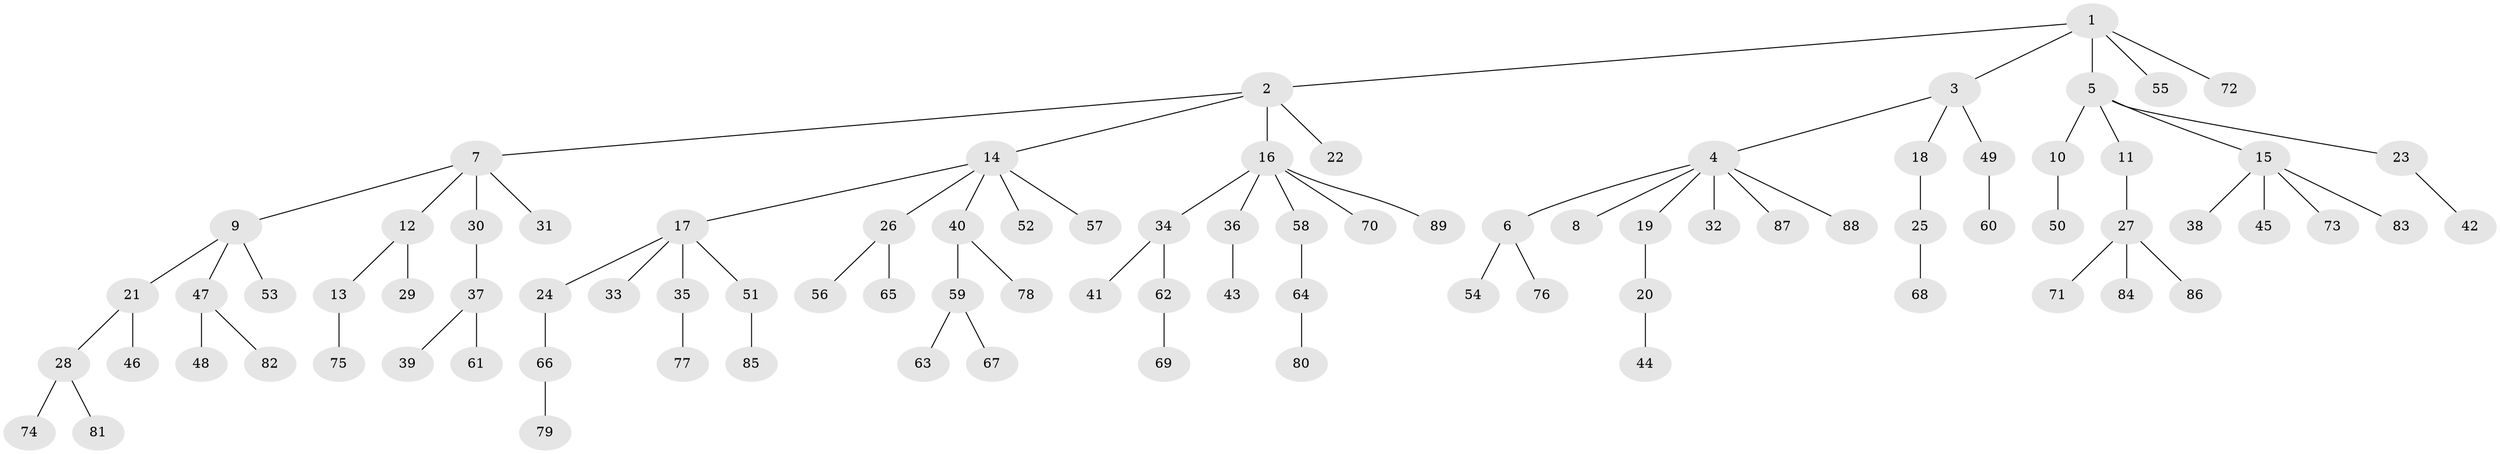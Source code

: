 // coarse degree distribution, {4: 0.08888888888888889, 2: 0.17777777777777778, 5: 0.044444444444444446, 1: 0.5555555555555556, 3: 0.1111111111111111, 6: 0.022222222222222223}
// Generated by graph-tools (version 1.1) at 2025/37/03/04/25 23:37:19]
// undirected, 89 vertices, 88 edges
graph export_dot {
  node [color=gray90,style=filled];
  1;
  2;
  3;
  4;
  5;
  6;
  7;
  8;
  9;
  10;
  11;
  12;
  13;
  14;
  15;
  16;
  17;
  18;
  19;
  20;
  21;
  22;
  23;
  24;
  25;
  26;
  27;
  28;
  29;
  30;
  31;
  32;
  33;
  34;
  35;
  36;
  37;
  38;
  39;
  40;
  41;
  42;
  43;
  44;
  45;
  46;
  47;
  48;
  49;
  50;
  51;
  52;
  53;
  54;
  55;
  56;
  57;
  58;
  59;
  60;
  61;
  62;
  63;
  64;
  65;
  66;
  67;
  68;
  69;
  70;
  71;
  72;
  73;
  74;
  75;
  76;
  77;
  78;
  79;
  80;
  81;
  82;
  83;
  84;
  85;
  86;
  87;
  88;
  89;
  1 -- 2;
  1 -- 3;
  1 -- 5;
  1 -- 55;
  1 -- 72;
  2 -- 7;
  2 -- 14;
  2 -- 16;
  2 -- 22;
  3 -- 4;
  3 -- 18;
  3 -- 49;
  4 -- 6;
  4 -- 8;
  4 -- 19;
  4 -- 32;
  4 -- 87;
  4 -- 88;
  5 -- 10;
  5 -- 11;
  5 -- 15;
  5 -- 23;
  6 -- 54;
  6 -- 76;
  7 -- 9;
  7 -- 12;
  7 -- 30;
  7 -- 31;
  9 -- 21;
  9 -- 47;
  9 -- 53;
  10 -- 50;
  11 -- 27;
  12 -- 13;
  12 -- 29;
  13 -- 75;
  14 -- 17;
  14 -- 26;
  14 -- 40;
  14 -- 52;
  14 -- 57;
  15 -- 38;
  15 -- 45;
  15 -- 73;
  15 -- 83;
  16 -- 34;
  16 -- 36;
  16 -- 58;
  16 -- 70;
  16 -- 89;
  17 -- 24;
  17 -- 33;
  17 -- 35;
  17 -- 51;
  18 -- 25;
  19 -- 20;
  20 -- 44;
  21 -- 28;
  21 -- 46;
  23 -- 42;
  24 -- 66;
  25 -- 68;
  26 -- 56;
  26 -- 65;
  27 -- 71;
  27 -- 84;
  27 -- 86;
  28 -- 74;
  28 -- 81;
  30 -- 37;
  34 -- 41;
  34 -- 62;
  35 -- 77;
  36 -- 43;
  37 -- 39;
  37 -- 61;
  40 -- 59;
  40 -- 78;
  47 -- 48;
  47 -- 82;
  49 -- 60;
  51 -- 85;
  58 -- 64;
  59 -- 63;
  59 -- 67;
  62 -- 69;
  64 -- 80;
  66 -- 79;
}
